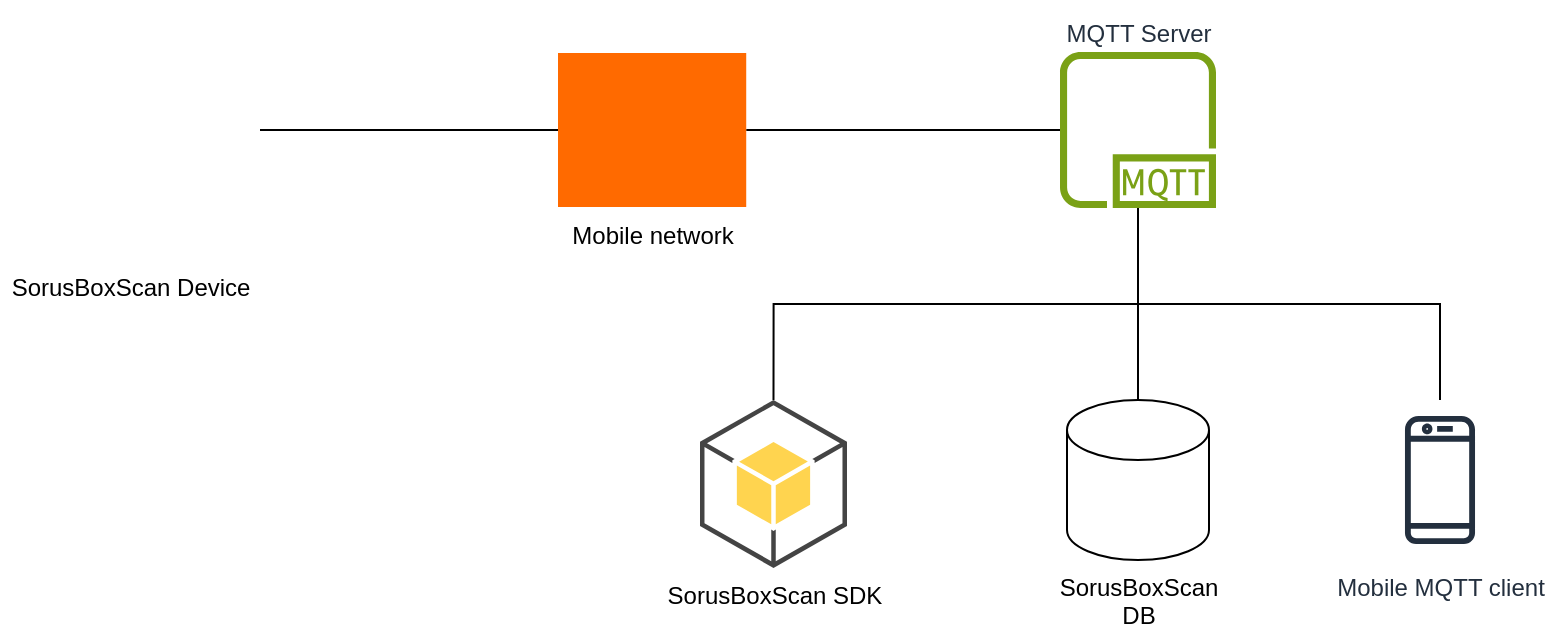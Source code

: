 <mxfile version="28.0.6">
  <diagram name="Página-1" id="gGvhY349-vf_QZdIpYW1">
    <mxGraphModel dx="2066" dy="743" grid="1" gridSize="10" guides="1" tooltips="1" connect="1" arrows="1" fold="1" page="1" pageScale="1" pageWidth="827" pageHeight="1169" math="0" shadow="0">
      <root>
        <mxCell id="0" />
        <mxCell id="1" parent="0" />
        <mxCell id="CMt7DkQ_DYwSQyB2Q8L9-1" value="SorusBoxScan Device" style="shape=image;html=1;verticalAlign=top;verticalLabelPosition=bottom;labelBackgroundColor=#ffffff;imageAspect=0;aspect=fixed;image=https://icons.diagrams.net/icon-cache1/Fruit-2455/Fruit_iconfree_Filled_Outline_raspberry-healthy-organic-food-fruit_icon-896.svg" vertex="1" parent="1">
          <mxGeometry x="40" y="80" width="130" height="130" as="geometry" />
        </mxCell>
        <mxCell id="CMt7DkQ_DYwSQyB2Q8L9-3" style="edgeStyle=orthogonalEdgeStyle;rounded=0;orthogonalLoop=1;jettySize=auto;html=1;entryX=1;entryY=0.5;entryDx=0;entryDy=0;endArrow=none;endFill=0;" edge="1" parent="1" source="CMt7DkQ_DYwSQyB2Q8L9-2" target="CMt7DkQ_DYwSQyB2Q8L9-1">
          <mxGeometry relative="1" as="geometry" />
        </mxCell>
        <mxCell id="CMt7DkQ_DYwSQyB2Q8L9-7" style="edgeStyle=orthogonalEdgeStyle;rounded=0;orthogonalLoop=1;jettySize=auto;html=1;endArrow=none;endFill=0;" edge="1" parent="1" source="CMt7DkQ_DYwSQyB2Q8L9-2" target="CMt7DkQ_DYwSQyB2Q8L9-6">
          <mxGeometry relative="1" as="geometry" />
        </mxCell>
        <mxCell id="CMt7DkQ_DYwSQyB2Q8L9-2" value="Mobile network" style="points=[];aspect=fixed;html=1;align=center;shadow=0;dashed=0;fillColor=#FF6A00;strokeColor=none;shape=mxgraph.alibaba_cloud.ccn_cloud_connect_network;verticalAlign=top;labelPosition=center;verticalLabelPosition=bottom;" vertex="1" parent="1">
          <mxGeometry x="319" y="106.5" width="94.11" height="77" as="geometry" />
        </mxCell>
        <mxCell id="CMt7DkQ_DYwSQyB2Q8L9-6" value="MQTT Server" style="sketch=0;outlineConnect=0;fontColor=#232F3E;gradientColor=none;fillColor=#7AA116;strokeColor=none;dashed=0;verticalLabelPosition=top;verticalAlign=bottom;align=center;html=1;fontSize=12;fontStyle=0;aspect=fixed;pointerEvents=1;shape=mxgraph.aws4.mqtt_protocol;labelPosition=center;" vertex="1" parent="1">
          <mxGeometry x="570" y="106" width="78" height="78" as="geometry" />
        </mxCell>
        <mxCell id="CMt7DkQ_DYwSQyB2Q8L9-9" style="edgeStyle=orthogonalEdgeStyle;rounded=0;orthogonalLoop=1;jettySize=auto;html=1;exitX=0.5;exitY=0;exitDx=0;exitDy=0;exitPerimeter=0;endArrow=none;endFill=0;" edge="1" parent="1" source="CMt7DkQ_DYwSQyB2Q8L9-8" target="CMt7DkQ_DYwSQyB2Q8L9-6">
          <mxGeometry relative="1" as="geometry" />
        </mxCell>
        <mxCell id="CMt7DkQ_DYwSQyB2Q8L9-8" value="SorusBoxScan&amp;nbsp;&lt;span style=&quot;background-color: transparent; color: light-dark(rgb(0, 0, 0), rgb(255, 255, 255));&quot;&gt;SDK&lt;/span&gt;" style="outlineConnect=0;dashed=0;verticalLabelPosition=bottom;verticalAlign=top;align=center;html=1;shape=mxgraph.aws3.android;fillColor=#FFD44F;gradientColor=none;" vertex="1" parent="1">
          <mxGeometry x="390" y="280" width="73.5" height="84" as="geometry" />
        </mxCell>
        <mxCell id="CMt7DkQ_DYwSQyB2Q8L9-13" style="edgeStyle=orthogonalEdgeStyle;rounded=0;orthogonalLoop=1;jettySize=auto;html=1;endArrow=none;endFill=0;exitX=0.5;exitY=0;exitDx=0;exitDy=0;exitPerimeter=0;" edge="1" parent="1" source="CMt7DkQ_DYwSQyB2Q8L9-12" target="CMt7DkQ_DYwSQyB2Q8L9-6">
          <mxGeometry relative="1" as="geometry" />
        </mxCell>
        <mxCell id="CMt7DkQ_DYwSQyB2Q8L9-12" value="Mobile MQTT client" style="sketch=0;outlineConnect=0;fontColor=#232F3E;gradientColor=none;strokeColor=#232F3E;fillColor=#ffffff;dashed=0;verticalLabelPosition=bottom;verticalAlign=top;align=center;html=1;fontSize=12;fontStyle=0;aspect=fixed;shape=mxgraph.aws4.resourceIcon;resIcon=mxgraph.aws4.mobile_client;" vertex="1" parent="1">
          <mxGeometry x="720" y="280" width="80" height="80" as="geometry" />
        </mxCell>
        <mxCell id="CMt7DkQ_DYwSQyB2Q8L9-15" style="edgeStyle=orthogonalEdgeStyle;rounded=0;orthogonalLoop=1;jettySize=auto;html=1;endArrow=none;endFill=0;" edge="1" parent="1" source="CMt7DkQ_DYwSQyB2Q8L9-14" target="CMt7DkQ_DYwSQyB2Q8L9-6">
          <mxGeometry relative="1" as="geometry" />
        </mxCell>
        <mxCell id="CMt7DkQ_DYwSQyB2Q8L9-14" value="SorusBoxScan DB" style="shape=cylinder3;whiteSpace=wrap;html=1;boundedLbl=1;backgroundOutline=1;size=15;labelPosition=center;verticalLabelPosition=bottom;align=center;verticalAlign=top;" vertex="1" parent="1">
          <mxGeometry x="573.5" y="280" width="71" height="80" as="geometry" />
        </mxCell>
      </root>
    </mxGraphModel>
  </diagram>
</mxfile>
